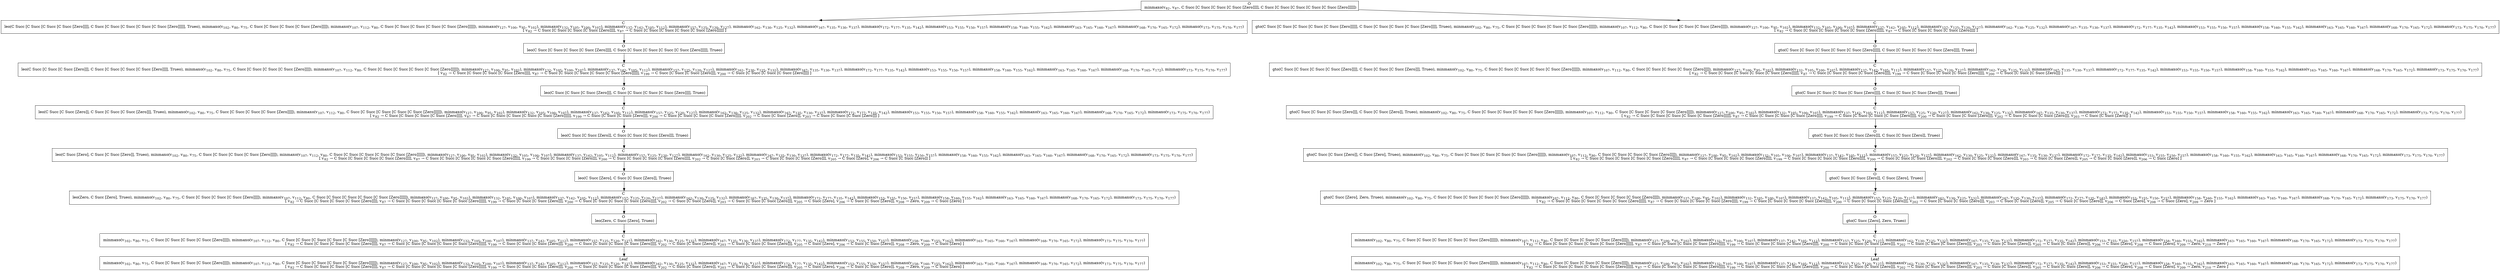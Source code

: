 digraph {
    graph [rankdir=TB
          ,bgcolor=transparent];
    node [shape=box
         ,fillcolor=white
         ,style=filled];
    0 [label=<O <BR/> minmaxo(v<SUB>82</SUB>, v<SUB>87</SUB>, C Succ [C Succ [C Succ [C Succ [Zero]]]], C Succ [C Succ [C Succ [C Succ [C Succ [Zero]]]]])>];
    1 [label=<C <BR/> leo(C Succ [C Succ [C Succ [C Succ [Zero]]]], C Succ [C Succ [C Succ [C Succ [C Succ [Zero]]]]], Trueo), minmaxo(v<SUB>102</SUB>, v<SUB>80</SUB>, v<SUB>75</SUB>, C Succ [C Succ [C Succ [C Succ [Zero]]]]), minmaxo(v<SUB>107</SUB>, v<SUB>112</SUB>, v<SUB>80</SUB>, C Succ [C Succ [C Succ [C Succ [C Succ [Zero]]]]]), minmaxo(v<SUB>127</SUB>, v<SUB>100</SUB>, v<SUB>95</SUB>, v<SUB>102</SUB>), minmaxo(v<SUB>132</SUB>, v<SUB>105</SUB>, v<SUB>100</SUB>, v<SUB>107</SUB>), minmaxo(v<SUB>137</SUB>, v<SUB>142</SUB>, v<SUB>105</SUB>, v<SUB>112</SUB>), minmaxo(v<SUB>157</SUB>, v<SUB>125</SUB>, v<SUB>120</SUB>, v<SUB>127</SUB>), minmaxo(v<SUB>162</SUB>, v<SUB>130</SUB>, v<SUB>125</SUB>, v<SUB>132</SUB>), minmaxo(v<SUB>167</SUB>, v<SUB>135</SUB>, v<SUB>130</SUB>, v<SUB>137</SUB>), minmaxo(v<SUB>172</SUB>, v<SUB>177</SUB>, v<SUB>135</SUB>, v<SUB>142</SUB>), minmaxo(v<SUB>153</SUB>, v<SUB>155</SUB>, v<SUB>150</SUB>, v<SUB>157</SUB>), minmaxo(v<SUB>158</SUB>, v<SUB>160</SUB>, v<SUB>155</SUB>, v<SUB>162</SUB>), minmaxo(v<SUB>163</SUB>, v<SUB>165</SUB>, v<SUB>160</SUB>, v<SUB>167</SUB>), minmaxo(v<SUB>168</SUB>, v<SUB>170</SUB>, v<SUB>165</SUB>, v<SUB>172</SUB>), minmaxo(v<SUB>173</SUB>, v<SUB>175</SUB>, v<SUB>170</SUB>, v<SUB>177</SUB>) <BR/>  [ v<SUB>82</SUB> &rarr; C Succ [C Succ [C Succ [C Succ [Zero]]]], v<SUB>87</SUB> &rarr; C Succ [C Succ [C Succ [C Succ [C Succ [Zero]]]]] ] >];
    2 [label=<C <BR/> gto(C Succ [C Succ [C Succ [C Succ [C Succ [Zero]]]]], C Succ [C Succ [C Succ [C Succ [Zero]]]], Trueo), minmaxo(v<SUB>102</SUB>, v<SUB>80</SUB>, v<SUB>75</SUB>, C Succ [C Succ [C Succ [C Succ [C Succ [Zero]]]]]), minmaxo(v<SUB>107</SUB>, v<SUB>112</SUB>, v<SUB>80</SUB>, C Succ [C Succ [C Succ [C Succ [Zero]]]]), minmaxo(v<SUB>127</SUB>, v<SUB>100</SUB>, v<SUB>95</SUB>, v<SUB>102</SUB>), minmaxo(v<SUB>132</SUB>, v<SUB>105</SUB>, v<SUB>100</SUB>, v<SUB>107</SUB>), minmaxo(v<SUB>137</SUB>, v<SUB>142</SUB>, v<SUB>105</SUB>, v<SUB>112</SUB>), minmaxo(v<SUB>157</SUB>, v<SUB>125</SUB>, v<SUB>120</SUB>, v<SUB>127</SUB>), minmaxo(v<SUB>162</SUB>, v<SUB>130</SUB>, v<SUB>125</SUB>, v<SUB>132</SUB>), minmaxo(v<SUB>167</SUB>, v<SUB>135</SUB>, v<SUB>130</SUB>, v<SUB>137</SUB>), minmaxo(v<SUB>172</SUB>, v<SUB>177</SUB>, v<SUB>135</SUB>, v<SUB>142</SUB>), minmaxo(v<SUB>153</SUB>, v<SUB>155</SUB>, v<SUB>150</SUB>, v<SUB>157</SUB>), minmaxo(v<SUB>158</SUB>, v<SUB>160</SUB>, v<SUB>155</SUB>, v<SUB>162</SUB>), minmaxo(v<SUB>163</SUB>, v<SUB>165</SUB>, v<SUB>160</SUB>, v<SUB>167</SUB>), minmaxo(v<SUB>168</SUB>, v<SUB>170</SUB>, v<SUB>165</SUB>, v<SUB>172</SUB>), minmaxo(v<SUB>173</SUB>, v<SUB>175</SUB>, v<SUB>170</SUB>, v<SUB>177</SUB>) <BR/>  [ v<SUB>82</SUB> &rarr; C Succ [C Succ [C Succ [C Succ [C Succ [Zero]]]]], v<SUB>87</SUB> &rarr; C Succ [C Succ [C Succ [C Succ [Zero]]]] ] >];
    3 [label=<O <BR/> leo(C Succ [C Succ [C Succ [C Succ [Zero]]]], C Succ [C Succ [C Succ [C Succ [C Succ [Zero]]]]], Trueo)>];
    4 [label=<C <BR/> leo(C Succ [C Succ [C Succ [Zero]]], C Succ [C Succ [C Succ [C Succ [Zero]]]], Trueo), minmaxo(v<SUB>102</SUB>, v<SUB>80</SUB>, v<SUB>75</SUB>, C Succ [C Succ [C Succ [C Succ [Zero]]]]), minmaxo(v<SUB>107</SUB>, v<SUB>112</SUB>, v<SUB>80</SUB>, C Succ [C Succ [C Succ [C Succ [C Succ [Zero]]]]]), minmaxo(v<SUB>127</SUB>, v<SUB>100</SUB>, v<SUB>95</SUB>, v<SUB>102</SUB>), minmaxo(v<SUB>132</SUB>, v<SUB>105</SUB>, v<SUB>100</SUB>, v<SUB>107</SUB>), minmaxo(v<SUB>137</SUB>, v<SUB>142</SUB>, v<SUB>105</SUB>, v<SUB>112</SUB>), minmaxo(v<SUB>157</SUB>, v<SUB>125</SUB>, v<SUB>120</SUB>, v<SUB>127</SUB>), minmaxo(v<SUB>162</SUB>, v<SUB>130</SUB>, v<SUB>125</SUB>, v<SUB>132</SUB>), minmaxo(v<SUB>167</SUB>, v<SUB>135</SUB>, v<SUB>130</SUB>, v<SUB>137</SUB>), minmaxo(v<SUB>172</SUB>, v<SUB>177</SUB>, v<SUB>135</SUB>, v<SUB>142</SUB>), minmaxo(v<SUB>153</SUB>, v<SUB>155</SUB>, v<SUB>150</SUB>, v<SUB>157</SUB>), minmaxo(v<SUB>158</SUB>, v<SUB>160</SUB>, v<SUB>155</SUB>, v<SUB>162</SUB>), minmaxo(v<SUB>163</SUB>, v<SUB>165</SUB>, v<SUB>160</SUB>, v<SUB>167</SUB>), minmaxo(v<SUB>168</SUB>, v<SUB>170</SUB>, v<SUB>165</SUB>, v<SUB>172</SUB>), minmaxo(v<SUB>173</SUB>, v<SUB>175</SUB>, v<SUB>170</SUB>, v<SUB>177</SUB>) <BR/>  [ v<SUB>82</SUB> &rarr; C Succ [C Succ [C Succ [C Succ [Zero]]]], v<SUB>87</SUB> &rarr; C Succ [C Succ [C Succ [C Succ [C Succ [Zero]]]]], v<SUB>199</SUB> &rarr; C Succ [C Succ [C Succ [Zero]]], v<SUB>200</SUB> &rarr; C Succ [C Succ [C Succ [C Succ [Zero]]]] ] >];
    5 [label=<O <BR/> leo(C Succ [C Succ [C Succ [Zero]]], C Succ [C Succ [C Succ [C Succ [Zero]]]], Trueo)>];
    6 [label=<C <BR/> leo(C Succ [C Succ [Zero]], C Succ [C Succ [C Succ [Zero]]], Trueo), minmaxo(v<SUB>102</SUB>, v<SUB>80</SUB>, v<SUB>75</SUB>, C Succ [C Succ [C Succ [C Succ [Zero]]]]), minmaxo(v<SUB>107</SUB>, v<SUB>112</SUB>, v<SUB>80</SUB>, C Succ [C Succ [C Succ [C Succ [C Succ [Zero]]]]]), minmaxo(v<SUB>127</SUB>, v<SUB>100</SUB>, v<SUB>95</SUB>, v<SUB>102</SUB>), minmaxo(v<SUB>132</SUB>, v<SUB>105</SUB>, v<SUB>100</SUB>, v<SUB>107</SUB>), minmaxo(v<SUB>137</SUB>, v<SUB>142</SUB>, v<SUB>105</SUB>, v<SUB>112</SUB>), minmaxo(v<SUB>157</SUB>, v<SUB>125</SUB>, v<SUB>120</SUB>, v<SUB>127</SUB>), minmaxo(v<SUB>162</SUB>, v<SUB>130</SUB>, v<SUB>125</SUB>, v<SUB>132</SUB>), minmaxo(v<SUB>167</SUB>, v<SUB>135</SUB>, v<SUB>130</SUB>, v<SUB>137</SUB>), minmaxo(v<SUB>172</SUB>, v<SUB>177</SUB>, v<SUB>135</SUB>, v<SUB>142</SUB>), minmaxo(v<SUB>153</SUB>, v<SUB>155</SUB>, v<SUB>150</SUB>, v<SUB>157</SUB>), minmaxo(v<SUB>158</SUB>, v<SUB>160</SUB>, v<SUB>155</SUB>, v<SUB>162</SUB>), minmaxo(v<SUB>163</SUB>, v<SUB>165</SUB>, v<SUB>160</SUB>, v<SUB>167</SUB>), minmaxo(v<SUB>168</SUB>, v<SUB>170</SUB>, v<SUB>165</SUB>, v<SUB>172</SUB>), minmaxo(v<SUB>173</SUB>, v<SUB>175</SUB>, v<SUB>170</SUB>, v<SUB>177</SUB>) <BR/>  [ v<SUB>82</SUB> &rarr; C Succ [C Succ [C Succ [C Succ [Zero]]]], v<SUB>87</SUB> &rarr; C Succ [C Succ [C Succ [C Succ [C Succ [Zero]]]]], v<SUB>199</SUB> &rarr; C Succ [C Succ [C Succ [Zero]]], v<SUB>200</SUB> &rarr; C Succ [C Succ [C Succ [C Succ [Zero]]]], v<SUB>202</SUB> &rarr; C Succ [C Succ [Zero]], v<SUB>203</SUB> &rarr; C Succ [C Succ [C Succ [Zero]]] ] >];
    7 [label=<O <BR/> leo(C Succ [C Succ [Zero]], C Succ [C Succ [C Succ [Zero]]], Trueo)>];
    8 [label=<C <BR/> leo(C Succ [Zero], C Succ [C Succ [Zero]], Trueo), minmaxo(v<SUB>102</SUB>, v<SUB>80</SUB>, v<SUB>75</SUB>, C Succ [C Succ [C Succ [C Succ [Zero]]]]), minmaxo(v<SUB>107</SUB>, v<SUB>112</SUB>, v<SUB>80</SUB>, C Succ [C Succ [C Succ [C Succ [C Succ [Zero]]]]]), minmaxo(v<SUB>127</SUB>, v<SUB>100</SUB>, v<SUB>95</SUB>, v<SUB>102</SUB>), minmaxo(v<SUB>132</SUB>, v<SUB>105</SUB>, v<SUB>100</SUB>, v<SUB>107</SUB>), minmaxo(v<SUB>137</SUB>, v<SUB>142</SUB>, v<SUB>105</SUB>, v<SUB>112</SUB>), minmaxo(v<SUB>157</SUB>, v<SUB>125</SUB>, v<SUB>120</SUB>, v<SUB>127</SUB>), minmaxo(v<SUB>162</SUB>, v<SUB>130</SUB>, v<SUB>125</SUB>, v<SUB>132</SUB>), minmaxo(v<SUB>167</SUB>, v<SUB>135</SUB>, v<SUB>130</SUB>, v<SUB>137</SUB>), minmaxo(v<SUB>172</SUB>, v<SUB>177</SUB>, v<SUB>135</SUB>, v<SUB>142</SUB>), minmaxo(v<SUB>153</SUB>, v<SUB>155</SUB>, v<SUB>150</SUB>, v<SUB>157</SUB>), minmaxo(v<SUB>158</SUB>, v<SUB>160</SUB>, v<SUB>155</SUB>, v<SUB>162</SUB>), minmaxo(v<SUB>163</SUB>, v<SUB>165</SUB>, v<SUB>160</SUB>, v<SUB>167</SUB>), minmaxo(v<SUB>168</SUB>, v<SUB>170</SUB>, v<SUB>165</SUB>, v<SUB>172</SUB>), minmaxo(v<SUB>173</SUB>, v<SUB>175</SUB>, v<SUB>170</SUB>, v<SUB>177</SUB>) <BR/>  [ v<SUB>82</SUB> &rarr; C Succ [C Succ [C Succ [C Succ [Zero]]]], v<SUB>87</SUB> &rarr; C Succ [C Succ [C Succ [C Succ [C Succ [Zero]]]]], v<SUB>199</SUB> &rarr; C Succ [C Succ [C Succ [Zero]]], v<SUB>200</SUB> &rarr; C Succ [C Succ [C Succ [C Succ [Zero]]]], v<SUB>202</SUB> &rarr; C Succ [C Succ [Zero]], v<SUB>203</SUB> &rarr; C Succ [C Succ [C Succ [Zero]]], v<SUB>205</SUB> &rarr; C Succ [Zero], v<SUB>206</SUB> &rarr; C Succ [C Succ [Zero]] ] >];
    9 [label=<O <BR/> leo(C Succ [Zero], C Succ [C Succ [Zero]], Trueo)>];
    10 [label=<C <BR/> leo(Zero, C Succ [Zero], Trueo), minmaxo(v<SUB>102</SUB>, v<SUB>80</SUB>, v<SUB>75</SUB>, C Succ [C Succ [C Succ [C Succ [Zero]]]]), minmaxo(v<SUB>107</SUB>, v<SUB>112</SUB>, v<SUB>80</SUB>, C Succ [C Succ [C Succ [C Succ [C Succ [Zero]]]]]), minmaxo(v<SUB>127</SUB>, v<SUB>100</SUB>, v<SUB>95</SUB>, v<SUB>102</SUB>), minmaxo(v<SUB>132</SUB>, v<SUB>105</SUB>, v<SUB>100</SUB>, v<SUB>107</SUB>), minmaxo(v<SUB>137</SUB>, v<SUB>142</SUB>, v<SUB>105</SUB>, v<SUB>112</SUB>), minmaxo(v<SUB>157</SUB>, v<SUB>125</SUB>, v<SUB>120</SUB>, v<SUB>127</SUB>), minmaxo(v<SUB>162</SUB>, v<SUB>130</SUB>, v<SUB>125</SUB>, v<SUB>132</SUB>), minmaxo(v<SUB>167</SUB>, v<SUB>135</SUB>, v<SUB>130</SUB>, v<SUB>137</SUB>), minmaxo(v<SUB>172</SUB>, v<SUB>177</SUB>, v<SUB>135</SUB>, v<SUB>142</SUB>), minmaxo(v<SUB>153</SUB>, v<SUB>155</SUB>, v<SUB>150</SUB>, v<SUB>157</SUB>), minmaxo(v<SUB>158</SUB>, v<SUB>160</SUB>, v<SUB>155</SUB>, v<SUB>162</SUB>), minmaxo(v<SUB>163</SUB>, v<SUB>165</SUB>, v<SUB>160</SUB>, v<SUB>167</SUB>), minmaxo(v<SUB>168</SUB>, v<SUB>170</SUB>, v<SUB>165</SUB>, v<SUB>172</SUB>), minmaxo(v<SUB>173</SUB>, v<SUB>175</SUB>, v<SUB>170</SUB>, v<SUB>177</SUB>) <BR/>  [ v<SUB>82</SUB> &rarr; C Succ [C Succ [C Succ [C Succ [Zero]]]], v<SUB>87</SUB> &rarr; C Succ [C Succ [C Succ [C Succ [C Succ [Zero]]]]], v<SUB>199</SUB> &rarr; C Succ [C Succ [C Succ [Zero]]], v<SUB>200</SUB> &rarr; C Succ [C Succ [C Succ [C Succ [Zero]]]], v<SUB>202</SUB> &rarr; C Succ [C Succ [Zero]], v<SUB>203</SUB> &rarr; C Succ [C Succ [C Succ [Zero]]], v<SUB>205</SUB> &rarr; C Succ [Zero], v<SUB>206</SUB> &rarr; C Succ [C Succ [Zero]], v<SUB>208</SUB> &rarr; Zero, v<SUB>209</SUB> &rarr; C Succ [Zero] ] >];
    11 [label=<O <BR/> leo(Zero, C Succ [Zero], Trueo)>];
    12 [label=<C <BR/> minmaxo(v<SUB>102</SUB>, v<SUB>80</SUB>, v<SUB>75</SUB>, C Succ [C Succ [C Succ [C Succ [Zero]]]]), minmaxo(v<SUB>107</SUB>, v<SUB>112</SUB>, v<SUB>80</SUB>, C Succ [C Succ [C Succ [C Succ [C Succ [Zero]]]]]), minmaxo(v<SUB>127</SUB>, v<SUB>100</SUB>, v<SUB>95</SUB>, v<SUB>102</SUB>), minmaxo(v<SUB>132</SUB>, v<SUB>105</SUB>, v<SUB>100</SUB>, v<SUB>107</SUB>), minmaxo(v<SUB>137</SUB>, v<SUB>142</SUB>, v<SUB>105</SUB>, v<SUB>112</SUB>), minmaxo(v<SUB>157</SUB>, v<SUB>125</SUB>, v<SUB>120</SUB>, v<SUB>127</SUB>), minmaxo(v<SUB>162</SUB>, v<SUB>130</SUB>, v<SUB>125</SUB>, v<SUB>132</SUB>), minmaxo(v<SUB>167</SUB>, v<SUB>135</SUB>, v<SUB>130</SUB>, v<SUB>137</SUB>), minmaxo(v<SUB>172</SUB>, v<SUB>177</SUB>, v<SUB>135</SUB>, v<SUB>142</SUB>), minmaxo(v<SUB>153</SUB>, v<SUB>155</SUB>, v<SUB>150</SUB>, v<SUB>157</SUB>), minmaxo(v<SUB>158</SUB>, v<SUB>160</SUB>, v<SUB>155</SUB>, v<SUB>162</SUB>), minmaxo(v<SUB>163</SUB>, v<SUB>165</SUB>, v<SUB>160</SUB>, v<SUB>167</SUB>), minmaxo(v<SUB>168</SUB>, v<SUB>170</SUB>, v<SUB>165</SUB>, v<SUB>172</SUB>), minmaxo(v<SUB>173</SUB>, v<SUB>175</SUB>, v<SUB>170</SUB>, v<SUB>177</SUB>) <BR/>  [ v<SUB>82</SUB> &rarr; C Succ [C Succ [C Succ [C Succ [Zero]]]], v<SUB>87</SUB> &rarr; C Succ [C Succ [C Succ [C Succ [C Succ [Zero]]]]], v<SUB>199</SUB> &rarr; C Succ [C Succ [C Succ [Zero]]], v<SUB>200</SUB> &rarr; C Succ [C Succ [C Succ [C Succ [Zero]]]], v<SUB>202</SUB> &rarr; C Succ [C Succ [Zero]], v<SUB>203</SUB> &rarr; C Succ [C Succ [C Succ [Zero]]], v<SUB>205</SUB> &rarr; C Succ [Zero], v<SUB>206</SUB> &rarr; C Succ [C Succ [Zero]], v<SUB>208</SUB> &rarr; Zero, v<SUB>209</SUB> &rarr; C Succ [Zero] ] >];
    13 [label=<Leaf <BR/> minmaxo(v<SUB>102</SUB>, v<SUB>80</SUB>, v<SUB>75</SUB>, C Succ [C Succ [C Succ [C Succ [Zero]]]]), minmaxo(v<SUB>107</SUB>, v<SUB>112</SUB>, v<SUB>80</SUB>, C Succ [C Succ [C Succ [C Succ [C Succ [Zero]]]]]), minmaxo(v<SUB>127</SUB>, v<SUB>100</SUB>, v<SUB>95</SUB>, v<SUB>102</SUB>), minmaxo(v<SUB>132</SUB>, v<SUB>105</SUB>, v<SUB>100</SUB>, v<SUB>107</SUB>), minmaxo(v<SUB>137</SUB>, v<SUB>142</SUB>, v<SUB>105</SUB>, v<SUB>112</SUB>), minmaxo(v<SUB>157</SUB>, v<SUB>125</SUB>, v<SUB>120</SUB>, v<SUB>127</SUB>), minmaxo(v<SUB>162</SUB>, v<SUB>130</SUB>, v<SUB>125</SUB>, v<SUB>132</SUB>), minmaxo(v<SUB>167</SUB>, v<SUB>135</SUB>, v<SUB>130</SUB>, v<SUB>137</SUB>), minmaxo(v<SUB>172</SUB>, v<SUB>177</SUB>, v<SUB>135</SUB>, v<SUB>142</SUB>), minmaxo(v<SUB>153</SUB>, v<SUB>155</SUB>, v<SUB>150</SUB>, v<SUB>157</SUB>), minmaxo(v<SUB>158</SUB>, v<SUB>160</SUB>, v<SUB>155</SUB>, v<SUB>162</SUB>), minmaxo(v<SUB>163</SUB>, v<SUB>165</SUB>, v<SUB>160</SUB>, v<SUB>167</SUB>), minmaxo(v<SUB>168</SUB>, v<SUB>170</SUB>, v<SUB>165</SUB>, v<SUB>172</SUB>), minmaxo(v<SUB>173</SUB>, v<SUB>175</SUB>, v<SUB>170</SUB>, v<SUB>177</SUB>) <BR/>  [ v<SUB>82</SUB> &rarr; C Succ [C Succ [C Succ [C Succ [Zero]]]], v<SUB>87</SUB> &rarr; C Succ [C Succ [C Succ [C Succ [C Succ [Zero]]]]], v<SUB>199</SUB> &rarr; C Succ [C Succ [C Succ [Zero]]], v<SUB>200</SUB> &rarr; C Succ [C Succ [C Succ [C Succ [Zero]]]], v<SUB>202</SUB> &rarr; C Succ [C Succ [Zero]], v<SUB>203</SUB> &rarr; C Succ [C Succ [C Succ [Zero]]], v<SUB>205</SUB> &rarr; C Succ [Zero], v<SUB>206</SUB> &rarr; C Succ [C Succ [Zero]], v<SUB>208</SUB> &rarr; Zero, v<SUB>209</SUB> &rarr; C Succ [Zero] ] >];
    14 [label=<O <BR/> gto(C Succ [C Succ [C Succ [C Succ [C Succ [Zero]]]]], C Succ [C Succ [C Succ [C Succ [Zero]]]], Trueo)>];
    15 [label=<C <BR/> gto(C Succ [C Succ [C Succ [C Succ [Zero]]]], C Succ [C Succ [C Succ [Zero]]], Trueo), minmaxo(v<SUB>102</SUB>, v<SUB>80</SUB>, v<SUB>75</SUB>, C Succ [C Succ [C Succ [C Succ [C Succ [Zero]]]]]), minmaxo(v<SUB>107</SUB>, v<SUB>112</SUB>, v<SUB>80</SUB>, C Succ [C Succ [C Succ [C Succ [Zero]]]]), minmaxo(v<SUB>127</SUB>, v<SUB>100</SUB>, v<SUB>95</SUB>, v<SUB>102</SUB>), minmaxo(v<SUB>132</SUB>, v<SUB>105</SUB>, v<SUB>100</SUB>, v<SUB>107</SUB>), minmaxo(v<SUB>137</SUB>, v<SUB>142</SUB>, v<SUB>105</SUB>, v<SUB>112</SUB>), minmaxo(v<SUB>157</SUB>, v<SUB>125</SUB>, v<SUB>120</SUB>, v<SUB>127</SUB>), minmaxo(v<SUB>162</SUB>, v<SUB>130</SUB>, v<SUB>125</SUB>, v<SUB>132</SUB>), minmaxo(v<SUB>167</SUB>, v<SUB>135</SUB>, v<SUB>130</SUB>, v<SUB>137</SUB>), minmaxo(v<SUB>172</SUB>, v<SUB>177</SUB>, v<SUB>135</SUB>, v<SUB>142</SUB>), minmaxo(v<SUB>153</SUB>, v<SUB>155</SUB>, v<SUB>150</SUB>, v<SUB>157</SUB>), minmaxo(v<SUB>158</SUB>, v<SUB>160</SUB>, v<SUB>155</SUB>, v<SUB>162</SUB>), minmaxo(v<SUB>163</SUB>, v<SUB>165</SUB>, v<SUB>160</SUB>, v<SUB>167</SUB>), minmaxo(v<SUB>168</SUB>, v<SUB>170</SUB>, v<SUB>165</SUB>, v<SUB>172</SUB>), minmaxo(v<SUB>173</SUB>, v<SUB>175</SUB>, v<SUB>170</SUB>, v<SUB>177</SUB>) <BR/>  [ v<SUB>82</SUB> &rarr; C Succ [C Succ [C Succ [C Succ [C Succ [Zero]]]]], v<SUB>87</SUB> &rarr; C Succ [C Succ [C Succ [C Succ [Zero]]]], v<SUB>199</SUB> &rarr; C Succ [C Succ [C Succ [C Succ [Zero]]]], v<SUB>200</SUB> &rarr; C Succ [C Succ [C Succ [Zero]]] ] >];
    16 [label=<O <BR/> gto(C Succ [C Succ [C Succ [C Succ [Zero]]]], C Succ [C Succ [C Succ [Zero]]], Trueo)>];
    17 [label=<C <BR/> gto(C Succ [C Succ [C Succ [Zero]]], C Succ [C Succ [Zero]], Trueo), minmaxo(v<SUB>102</SUB>, v<SUB>80</SUB>, v<SUB>75</SUB>, C Succ [C Succ [C Succ [C Succ [C Succ [Zero]]]]]), minmaxo(v<SUB>107</SUB>, v<SUB>112</SUB>, v<SUB>80</SUB>, C Succ [C Succ [C Succ [C Succ [Zero]]]]), minmaxo(v<SUB>127</SUB>, v<SUB>100</SUB>, v<SUB>95</SUB>, v<SUB>102</SUB>), minmaxo(v<SUB>132</SUB>, v<SUB>105</SUB>, v<SUB>100</SUB>, v<SUB>107</SUB>), minmaxo(v<SUB>137</SUB>, v<SUB>142</SUB>, v<SUB>105</SUB>, v<SUB>112</SUB>), minmaxo(v<SUB>157</SUB>, v<SUB>125</SUB>, v<SUB>120</SUB>, v<SUB>127</SUB>), minmaxo(v<SUB>162</SUB>, v<SUB>130</SUB>, v<SUB>125</SUB>, v<SUB>132</SUB>), minmaxo(v<SUB>167</SUB>, v<SUB>135</SUB>, v<SUB>130</SUB>, v<SUB>137</SUB>), minmaxo(v<SUB>172</SUB>, v<SUB>177</SUB>, v<SUB>135</SUB>, v<SUB>142</SUB>), minmaxo(v<SUB>153</SUB>, v<SUB>155</SUB>, v<SUB>150</SUB>, v<SUB>157</SUB>), minmaxo(v<SUB>158</SUB>, v<SUB>160</SUB>, v<SUB>155</SUB>, v<SUB>162</SUB>), minmaxo(v<SUB>163</SUB>, v<SUB>165</SUB>, v<SUB>160</SUB>, v<SUB>167</SUB>), minmaxo(v<SUB>168</SUB>, v<SUB>170</SUB>, v<SUB>165</SUB>, v<SUB>172</SUB>), minmaxo(v<SUB>173</SUB>, v<SUB>175</SUB>, v<SUB>170</SUB>, v<SUB>177</SUB>) <BR/>  [ v<SUB>82</SUB> &rarr; C Succ [C Succ [C Succ [C Succ [C Succ [Zero]]]]], v<SUB>87</SUB> &rarr; C Succ [C Succ [C Succ [C Succ [Zero]]]], v<SUB>199</SUB> &rarr; C Succ [C Succ [C Succ [C Succ [Zero]]]], v<SUB>200</SUB> &rarr; C Succ [C Succ [C Succ [Zero]]], v<SUB>202</SUB> &rarr; C Succ [C Succ [C Succ [Zero]]], v<SUB>203</SUB> &rarr; C Succ [C Succ [Zero]] ] >];
    18 [label=<O <BR/> gto(C Succ [C Succ [C Succ [Zero]]], C Succ [C Succ [Zero]], Trueo)>];
    19 [label=<C <BR/> gto(C Succ [C Succ [Zero]], C Succ [Zero], Trueo), minmaxo(v<SUB>102</SUB>, v<SUB>80</SUB>, v<SUB>75</SUB>, C Succ [C Succ [C Succ [C Succ [C Succ [Zero]]]]]), minmaxo(v<SUB>107</SUB>, v<SUB>112</SUB>, v<SUB>80</SUB>, C Succ [C Succ [C Succ [C Succ [Zero]]]]), minmaxo(v<SUB>127</SUB>, v<SUB>100</SUB>, v<SUB>95</SUB>, v<SUB>102</SUB>), minmaxo(v<SUB>132</SUB>, v<SUB>105</SUB>, v<SUB>100</SUB>, v<SUB>107</SUB>), minmaxo(v<SUB>137</SUB>, v<SUB>142</SUB>, v<SUB>105</SUB>, v<SUB>112</SUB>), minmaxo(v<SUB>157</SUB>, v<SUB>125</SUB>, v<SUB>120</SUB>, v<SUB>127</SUB>), minmaxo(v<SUB>162</SUB>, v<SUB>130</SUB>, v<SUB>125</SUB>, v<SUB>132</SUB>), minmaxo(v<SUB>167</SUB>, v<SUB>135</SUB>, v<SUB>130</SUB>, v<SUB>137</SUB>), minmaxo(v<SUB>172</SUB>, v<SUB>177</SUB>, v<SUB>135</SUB>, v<SUB>142</SUB>), minmaxo(v<SUB>153</SUB>, v<SUB>155</SUB>, v<SUB>150</SUB>, v<SUB>157</SUB>), minmaxo(v<SUB>158</SUB>, v<SUB>160</SUB>, v<SUB>155</SUB>, v<SUB>162</SUB>), minmaxo(v<SUB>163</SUB>, v<SUB>165</SUB>, v<SUB>160</SUB>, v<SUB>167</SUB>), minmaxo(v<SUB>168</SUB>, v<SUB>170</SUB>, v<SUB>165</SUB>, v<SUB>172</SUB>), minmaxo(v<SUB>173</SUB>, v<SUB>175</SUB>, v<SUB>170</SUB>, v<SUB>177</SUB>) <BR/>  [ v<SUB>82</SUB> &rarr; C Succ [C Succ [C Succ [C Succ [C Succ [Zero]]]]], v<SUB>87</SUB> &rarr; C Succ [C Succ [C Succ [C Succ [Zero]]]], v<SUB>199</SUB> &rarr; C Succ [C Succ [C Succ [C Succ [Zero]]]], v<SUB>200</SUB> &rarr; C Succ [C Succ [C Succ [Zero]]], v<SUB>202</SUB> &rarr; C Succ [C Succ [C Succ [Zero]]], v<SUB>203</SUB> &rarr; C Succ [C Succ [Zero]], v<SUB>205</SUB> &rarr; C Succ [C Succ [Zero]], v<SUB>206</SUB> &rarr; C Succ [Zero] ] >];
    20 [label=<O <BR/> gto(C Succ [C Succ [Zero]], C Succ [Zero], Trueo)>];
    21 [label=<C <BR/> gto(C Succ [Zero], Zero, Trueo), minmaxo(v<SUB>102</SUB>, v<SUB>80</SUB>, v<SUB>75</SUB>, C Succ [C Succ [C Succ [C Succ [C Succ [Zero]]]]]), minmaxo(v<SUB>107</SUB>, v<SUB>112</SUB>, v<SUB>80</SUB>, C Succ [C Succ [C Succ [C Succ [Zero]]]]), minmaxo(v<SUB>127</SUB>, v<SUB>100</SUB>, v<SUB>95</SUB>, v<SUB>102</SUB>), minmaxo(v<SUB>132</SUB>, v<SUB>105</SUB>, v<SUB>100</SUB>, v<SUB>107</SUB>), minmaxo(v<SUB>137</SUB>, v<SUB>142</SUB>, v<SUB>105</SUB>, v<SUB>112</SUB>), minmaxo(v<SUB>157</SUB>, v<SUB>125</SUB>, v<SUB>120</SUB>, v<SUB>127</SUB>), minmaxo(v<SUB>162</SUB>, v<SUB>130</SUB>, v<SUB>125</SUB>, v<SUB>132</SUB>), minmaxo(v<SUB>167</SUB>, v<SUB>135</SUB>, v<SUB>130</SUB>, v<SUB>137</SUB>), minmaxo(v<SUB>172</SUB>, v<SUB>177</SUB>, v<SUB>135</SUB>, v<SUB>142</SUB>), minmaxo(v<SUB>153</SUB>, v<SUB>155</SUB>, v<SUB>150</SUB>, v<SUB>157</SUB>), minmaxo(v<SUB>158</SUB>, v<SUB>160</SUB>, v<SUB>155</SUB>, v<SUB>162</SUB>), minmaxo(v<SUB>163</SUB>, v<SUB>165</SUB>, v<SUB>160</SUB>, v<SUB>167</SUB>), minmaxo(v<SUB>168</SUB>, v<SUB>170</SUB>, v<SUB>165</SUB>, v<SUB>172</SUB>), minmaxo(v<SUB>173</SUB>, v<SUB>175</SUB>, v<SUB>170</SUB>, v<SUB>177</SUB>) <BR/>  [ v<SUB>82</SUB> &rarr; C Succ [C Succ [C Succ [C Succ [C Succ [Zero]]]]], v<SUB>87</SUB> &rarr; C Succ [C Succ [C Succ [C Succ [Zero]]]], v<SUB>199</SUB> &rarr; C Succ [C Succ [C Succ [C Succ [Zero]]]], v<SUB>200</SUB> &rarr; C Succ [C Succ [C Succ [Zero]]], v<SUB>202</SUB> &rarr; C Succ [C Succ [C Succ [Zero]]], v<SUB>203</SUB> &rarr; C Succ [C Succ [Zero]], v<SUB>205</SUB> &rarr; C Succ [C Succ [Zero]], v<SUB>206</SUB> &rarr; C Succ [Zero], v<SUB>208</SUB> &rarr; C Succ [Zero], v<SUB>209</SUB> &rarr; Zero ] >];
    22 [label=<O <BR/> gto(C Succ [Zero], Zero, Trueo)>];
    23 [label=<C <BR/> minmaxo(v<SUB>102</SUB>, v<SUB>80</SUB>, v<SUB>75</SUB>, C Succ [C Succ [C Succ [C Succ [C Succ [Zero]]]]]), minmaxo(v<SUB>107</SUB>, v<SUB>112</SUB>, v<SUB>80</SUB>, C Succ [C Succ [C Succ [C Succ [Zero]]]]), minmaxo(v<SUB>127</SUB>, v<SUB>100</SUB>, v<SUB>95</SUB>, v<SUB>102</SUB>), minmaxo(v<SUB>132</SUB>, v<SUB>105</SUB>, v<SUB>100</SUB>, v<SUB>107</SUB>), minmaxo(v<SUB>137</SUB>, v<SUB>142</SUB>, v<SUB>105</SUB>, v<SUB>112</SUB>), minmaxo(v<SUB>157</SUB>, v<SUB>125</SUB>, v<SUB>120</SUB>, v<SUB>127</SUB>), minmaxo(v<SUB>162</SUB>, v<SUB>130</SUB>, v<SUB>125</SUB>, v<SUB>132</SUB>), minmaxo(v<SUB>167</SUB>, v<SUB>135</SUB>, v<SUB>130</SUB>, v<SUB>137</SUB>), minmaxo(v<SUB>172</SUB>, v<SUB>177</SUB>, v<SUB>135</SUB>, v<SUB>142</SUB>), minmaxo(v<SUB>153</SUB>, v<SUB>155</SUB>, v<SUB>150</SUB>, v<SUB>157</SUB>), minmaxo(v<SUB>158</SUB>, v<SUB>160</SUB>, v<SUB>155</SUB>, v<SUB>162</SUB>), minmaxo(v<SUB>163</SUB>, v<SUB>165</SUB>, v<SUB>160</SUB>, v<SUB>167</SUB>), minmaxo(v<SUB>168</SUB>, v<SUB>170</SUB>, v<SUB>165</SUB>, v<SUB>172</SUB>), minmaxo(v<SUB>173</SUB>, v<SUB>175</SUB>, v<SUB>170</SUB>, v<SUB>177</SUB>) <BR/>  [ v<SUB>82</SUB> &rarr; C Succ [C Succ [C Succ [C Succ [C Succ [Zero]]]]], v<SUB>87</SUB> &rarr; C Succ [C Succ [C Succ [C Succ [Zero]]]], v<SUB>199</SUB> &rarr; C Succ [C Succ [C Succ [C Succ [Zero]]]], v<SUB>200</SUB> &rarr; C Succ [C Succ [C Succ [Zero]]], v<SUB>202</SUB> &rarr; C Succ [C Succ [C Succ [Zero]]], v<SUB>203</SUB> &rarr; C Succ [C Succ [Zero]], v<SUB>205</SUB> &rarr; C Succ [C Succ [Zero]], v<SUB>206</SUB> &rarr; C Succ [Zero], v<SUB>208</SUB> &rarr; C Succ [Zero], v<SUB>209</SUB> &rarr; Zero, v<SUB>210</SUB> &rarr; Zero ] >];
    24 [label=<Leaf <BR/> minmaxo(v<SUB>102</SUB>, v<SUB>80</SUB>, v<SUB>75</SUB>, C Succ [C Succ [C Succ [C Succ [C Succ [Zero]]]]]), minmaxo(v<SUB>107</SUB>, v<SUB>112</SUB>, v<SUB>80</SUB>, C Succ [C Succ [C Succ [C Succ [Zero]]]]), minmaxo(v<SUB>127</SUB>, v<SUB>100</SUB>, v<SUB>95</SUB>, v<SUB>102</SUB>), minmaxo(v<SUB>132</SUB>, v<SUB>105</SUB>, v<SUB>100</SUB>, v<SUB>107</SUB>), minmaxo(v<SUB>137</SUB>, v<SUB>142</SUB>, v<SUB>105</SUB>, v<SUB>112</SUB>), minmaxo(v<SUB>157</SUB>, v<SUB>125</SUB>, v<SUB>120</SUB>, v<SUB>127</SUB>), minmaxo(v<SUB>162</SUB>, v<SUB>130</SUB>, v<SUB>125</SUB>, v<SUB>132</SUB>), minmaxo(v<SUB>167</SUB>, v<SUB>135</SUB>, v<SUB>130</SUB>, v<SUB>137</SUB>), minmaxo(v<SUB>172</SUB>, v<SUB>177</SUB>, v<SUB>135</SUB>, v<SUB>142</SUB>), minmaxo(v<SUB>153</SUB>, v<SUB>155</SUB>, v<SUB>150</SUB>, v<SUB>157</SUB>), minmaxo(v<SUB>158</SUB>, v<SUB>160</SUB>, v<SUB>155</SUB>, v<SUB>162</SUB>), minmaxo(v<SUB>163</SUB>, v<SUB>165</SUB>, v<SUB>160</SUB>, v<SUB>167</SUB>), minmaxo(v<SUB>168</SUB>, v<SUB>170</SUB>, v<SUB>165</SUB>, v<SUB>172</SUB>), minmaxo(v<SUB>173</SUB>, v<SUB>175</SUB>, v<SUB>170</SUB>, v<SUB>177</SUB>) <BR/>  [ v<SUB>82</SUB> &rarr; C Succ [C Succ [C Succ [C Succ [C Succ [Zero]]]]], v<SUB>87</SUB> &rarr; C Succ [C Succ [C Succ [C Succ [Zero]]]], v<SUB>199</SUB> &rarr; C Succ [C Succ [C Succ [C Succ [Zero]]]], v<SUB>200</SUB> &rarr; C Succ [C Succ [C Succ [Zero]]], v<SUB>202</SUB> &rarr; C Succ [C Succ [C Succ [Zero]]], v<SUB>203</SUB> &rarr; C Succ [C Succ [Zero]], v<SUB>205</SUB> &rarr; C Succ [C Succ [Zero]], v<SUB>206</SUB> &rarr; C Succ [Zero], v<SUB>208</SUB> &rarr; C Succ [Zero], v<SUB>209</SUB> &rarr; Zero, v<SUB>210</SUB> &rarr; Zero ] >];
    0 -> 1 [label=""];
    0 -> 2 [label=""];
    1 -> 3 [label=""];
    2 -> 14 [label=""];
    3 -> 4 [label=""];
    4 -> 5 [label=""];
    5 -> 6 [label=""];
    6 -> 7 [label=""];
    7 -> 8 [label=""];
    8 -> 9 [label=""];
    9 -> 10 [label=""];
    10 -> 11 [label=""];
    11 -> 12 [label=""];
    12 -> 13 [label=""];
    14 -> 15 [label=""];
    15 -> 16 [label=""];
    16 -> 17 [label=""];
    17 -> 18 [label=""];
    18 -> 19 [label=""];
    19 -> 20 [label=""];
    20 -> 21 [label=""];
    21 -> 22 [label=""];
    22 -> 23 [label=""];
    23 -> 24 [label=""];
}